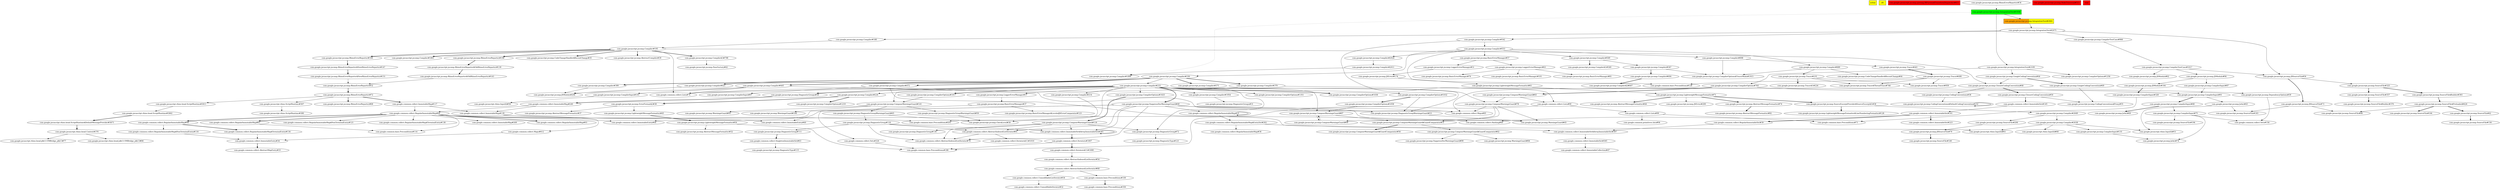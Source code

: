 digraph enhanced {
	"ochiai" [style=striped shape=box fillcolor="yellow"];
	"d4" [style=striped shape=box fillcolor="yellow"];
	"com.google.javascript.jscomp.parsing.IRFactory$TransformDispatcher#611" [style=striped shape=box fillcolor="red"];
	"com.google.javascript.jscomp.IntegrationTest#1938" [style=striped shape=box fillcolor="green"];
	"com.google.javascript.jscomp.IntegrationTest#2041" [style=striped shape=box fillcolor="orange:yellow"];
	"com.google.javascript.jscomp.NodeTraversal#511" [style=striped shape=box fillcolor="red"];
	"real" [style=striped shape=box fillcolor="red"];
	"com.google.common.collect.RegularImmutableMap$NonTerminalEntry#116" -> "com.google.common.collect.ImmutableEntry#34";
	"com.google.common.collect.RegularImmutableMap$TerminalEntry#134" -> "com.google.common.collect.ImmutableEntry#34";
	"com.google.common.collect.Maps#612" -> "com.google.common.collect.ImmutableEntry#34";
	"com.google.javascript.jscomp.Compiler#2011" -> "com.google.javascript.jscomp.Compiler#1890";
	"com.google.javascript.jscomp.IntegrationTest#1938" -> "com.google.javascript.jscomp.Compiler#1890" [style=dotted];
	"com.google.common.collect.RegularImmutableMap#98" -> "com.google.common.collect.RegularImmutableMap$NonTerminalEntry#116";
	"com.google.javascript.jscomp.RhinoErrorReporter$NewRhinoErrorReporter#147" -> "com.google.javascript.jscomp.RhinoErrorReporter$NewRhinoErrorReporter#151" [style=bold];
	"com.google.javascript.jscomp.Compiler#336" -> "com.google.javascript.jscomp.Compiler#445" [style=bold];
	"com.google.javascript.jscomp.CompilerInput#91" -> "com.google.javascript.jscomp.CompilerInput#68" [style=bold];
	"com.google.javascript.jscomp.Compiler#553" -> "com.google.javascript.jscomp.Compiler#569";
	"com.google.javascript.jscomp.LightweightMessageFormatter#71" -> "com.google.javascript.jscomp.SourceExcerptProvider$SourceExcerpt$1#36" [style=bold];
	"com.google.javascript.jscomp.SourceFile#325" -> "com.google.javascript.jscomp.SourceFile$Builder#393" [style=bold];
	"com.google.javascript.jscomp.Compiler#889" -> "com.google.javascript.jscomp.CompilerOptions$TracerMode#1915";
	"com.google.javascript.jscomp.Compiler#898" -> "com.google.javascript.jscomp.CompilerOptions$TracerMode#1915";
	"com.google.javascript.jscomp.Compiler#587" -> "com.google.javascript.jscomp.CompilerOptions$TracerMode#1915";
	"com.google.javascript.jscomp.ComposeWarningsGuard$GuardComparator#62" -> "com.google.javascript.jscomp.WarningsGuard#84";
	"com.google.javascript.jscomp.JSSourceFile#73" -> "com.google.javascript.jscomp.SourceFile#86";
	"com.google.javascript.jscomp.SourceFile$Preloaded#424" -> "com.google.javascript.jscomp.SourceFile#86";
	"com.google.common.collect.ImmutableSet#161" -> "com.google.common.collect.Hashing#40";
	"com.google.common.collect.RegularImmutableMap#48" -> "com.google.common.collect.Hashing#40";
	"com.google.javascript.jscomp.CompilerOptions#1032" -> "com.google.javascript.jscomp.CompilerOptions#1058" [style=bold];
	"com.google.common.collect.RegularImmutableMap#48" -> "com.google.common.collect.RegularImmutableMap$NonTerminalEntry#121";
	"com.google.javascript.jscomp.Compiler#542" -> "com.google.javascript.jscomp.Compiler#553";
	"com.google.javascript.jscomp.Compiler#195" -> "com.google.javascript.jscomp.Compiler$3#798" [style=bold];
	"com.google.javascript.jscomp.JSSourceFile#79" -> "com.google.javascript.jscomp.SourceFile#140" [style=bold];
	"com.google.javascript.rhino.head.Context#376" -> "com.google.javascript.rhino.head.jdk13.VMBridge_jdk13#66";
	"com.google.javascript.jscomp.IntegrationTest#2041" -> "com.google.javascript.jscomp.IntegrationTest#2075";
	"com.google.javascript.jscomp.Compiler#224" -> "com.google.javascript.jscomp.ErrorFormat$2#38" [style=bold];
	"com.google.javascript.jscomp.Compiler#553" -> "com.google.common.base.Preconditions#128";
	"com.google.javascript.jscomp.Tracer#408" -> "com.google.common.base.Preconditions#128";
	"com.google.javascript.jscomp.JSModule#104" -> "com.google.javascript.jscomp.CompilerInput#328" [style=bold];
	"com.google.javascript.jscomp.Tracer#441" -> "com.google.javascript.jscomp.Tracer#408" [style=bold];
	"com.google.javascript.jscomp.RhinoErrorReporter#32" -> "com.google.javascript.jscomp.RhinoErrorReporter#72" [style=bold];
	"com.google.javascript.jscomp.ComposeWarningsGuard#141" -> "com.google.javascript.jscomp.WarningsGuard#95";
	"com.google.common.collect.ImmutableEntry#34" -> "com.google.common.collect.AbstractMapEntry#33" [style=bold];
	"com.google.javascript.jscomp.Compiler#445" -> "com.google.javascript.jscomp.CompilerInput#103";
	"com.google.javascript.jscomp.SourceExcerptProvider$SourceExcerpt$1#36" -> "com.google.javascript.jscomp.Compiler#2049";
	"com.google.javascript.jscomp.Compiler#336" -> "com.google.javascript.jscomp.Compiler#421" [style=bold];
	"com.google.javascript.jscomp.IntegrationTest#2075" -> "com.google.javascript.jscomp.Compiler#542";
	"com.google.common.collect.ImmutableSet#161" -> "com.google.common.collect.ImmutableSet#223" [style=bold];
	"com.google.javascript.jscomp.ComposeWarningsGuard#83" -> "com.google.common.collect.Lists#90";
	"com.google.javascript.jscomp.Compiler#542" -> "com.google.common.collect.Lists#90";
	"com.google.javascript.jscomp.SourceFile#357" -> "com.google.javascript.jscomp.SourceFile$Builder#370" [style=bold];
	"com.google.javascript.jscomp.RhinoErrorReporter#72" -> "com.google.javascript.rhino.head.ScriptRuntime#3611";
	"com.google.javascript.jscomp.CompilerTestCase#966" -> "com.google.javascript.jscomp.CompilerTestCase#1017";
	"com.google.common.collect.Lists#90" -> "com.google.common.collect.Lists#99";
	"com.google.common.collect.RegularImmutableMap#48" -> "com.google.common.collect.ImmutableEntry#44";
	"com.google.javascript.jscomp.SuppressDocWarningsGuard#40" -> "com.google.common.collect.ImmutableEntry#44";
	"com.google.common.collect.RegularImmutableMap#48" -> "com.google.common.collect.ImmutableEntry#40";
	"com.google.javascript.jscomp.SuppressDocWarningsGuard#40" -> "com.google.common.collect.ImmutableEntry#40";
	"com.google.javascript.jscomp.Compiler#604" -> "com.google.javascript.jscomp.Compiler$2#607" [style=bold];
	"com.google.javascript.jscomp.BasicErrorManager#37" -> "com.google.common.collect.Sets#324";
	"com.google.javascript.jscomp.SourceFile#325" -> "com.google.javascript.jscomp.SourceFile#357" [style=bold];
	"com.google.javascript.jscomp.Compiler#195" -> "com.google.javascript.jscomp.Compiler#1861" [style=bold];
	"com.google.javascript.jscomp.Compiler#2049" -> "com.google.javascript.jscomp.Compiler#2038";
	"com.google.javascript.jscomp.Compiler#445" -> "com.google.javascript.jscomp.JSModule#204";
	"com.google.javascript.jscomp.Compiler#399" -> "com.google.javascript.jscomp.JSModule#204";
	"com.google.javascript.jscomp.Compiler#421" -> "com.google.javascript.jscomp.JSModule#204";
	"com.google.javascript.jscomp.Compiler#553" -> "com.google.javascript.jscomp.Compiler#898";
	"com.google.javascript.jscomp.CompilerOptions#1025" -> "com.google.javascript.jscomp.ComposeWarningsGuard#118" [style=bold];
	"com.google.javascript.jscomp.Compiler#233" -> "com.google.javascript.jscomp.SuppressDocWarningsGuard#40" [style=bold];
	"com.google.javascript.jscomp.IntegrationTest#2109" -> "com.google.javascript.jscomp.CompilerOptions#765";
	"com.google.javascript.jscomp.RhinoErrorReporter#104" -> "com.google.javascript.jscomp.RhinoErrorReporter$NewRhinoErrorReporter#147" [style=bold];
	"com.google.javascript.jscomp.RhinoErrorReporter#72" -> "com.google.javascript.jscomp.RhinoErrorReporter#68" [style=bold];
	"com.google.common.collect.RegularImmutableMap#48" -> "com.google.common.collect.RegularImmutableMap$TerminalEntry#138";
	"com.google.javascript.jscomp.ClosureCodingConvention#46" -> "com.google.javascript.jscomp.CodingConventions#38";
	"com.google.javascript.jscomp.Compiler#2049" -> "com.google.javascript.jscomp.SourceFile#206";
	"com.google.common.collect.RegularImmutableMap#98" -> "com.google.common.collect.RegularImmutableMap$TerminalEntry#134" [style=bold];
	"com.google.javascript.jscomp.JSSourceFile#56" -> "com.google.javascript.jscomp.SourceFile#325";
	"com.google.javascript.jscomp.RhinoErrorReporter#108" -> "com.google.javascript.jscomp.RhinoErrorReporter$OldRhinoErrorReporter#139" [style=bold];
	"com.google.javascript.jscomp.Compiler#553" -> "com.google.javascript.jscomp.Compiler#889";
	"com.google.common.collect.Iterators$11#1008" -> "com.google.common.collect.AbstractIndexedListIterator#54";
	"com.google.javascript.jscomp.LoggerErrorManager#51" -> "com.google.javascript.jscomp.JSError#174";
	"com.google.common.collect.ImmutableSet#161" -> "com.google.common.collect.RegularImmutableSet#39" [style=bold];
	"com.google.javascript.jscomp.ComposeWarningsGuard$GuardComparator#62" -> "com.google.javascript.jscomp.SuppressDocWarningsGuard#99";
	"com.google.javascript.jscomp.IntegrationTest#1938" -> "com.google.javascript.jscomp.IntegrationTest#2041";
	"com.google.javascript.jscomp.Tracer#235" -> "com.google.javascript.jscomp.Tracer#959";
	"com.google.javascript.jscomp.Tracer#408" -> "com.google.javascript.jscomp.Tracer#959";
	"com.google.javascript.jscomp.ComposeWarningsGuard#118" -> "com.google.common.collect.ImmutableSet$ArrayImmutableSet#393";
	"com.google.javascript.jscomp.SuppressDocWarningsGuard#40" -> "com.google.common.collect.ImmutableSet$ArrayImmutableSet#393";
	"com.google.common.collect.ImmutableSet$ArrayImmutableSet#393" -> "com.google.common.collect.ImmutableSet$ArrayImmutableSet#393";
	"com.google.javascript.jscomp.DiagnosticGroup#118" -> "com.google.common.collect.ImmutableSet$ArrayImmutableSet#393";
	"com.google.javascript.jscomp.RhinoErrorReporter$OldRhinoErrorReporter#139" -> "com.google.javascript.jscomp.RhinoErrorReporter$OldRhinoErrorReporter#143" [style=bold];
	"com.google.javascript.rhino.head.ScriptRuntime$DefaultMessageProvider#3671" -> "com.google.javascript.rhino.head.Context#376" [style=bold];
	"com.google.javascript.jscomp.Compiler#188" -> "com.google.javascript.jscomp.Compiler#195";
	"com.google.common.collect.RegularImmutableSet#39" -> "com.google.common.collect.ImmutableSet$ArrayImmutableSet#397";
	"com.google.common.collect.RegularImmutableMap$EntrySet#202" -> "com.google.common.collect.ImmutableSet$ArrayImmutableSet#397";
	"com.google.common.collect.RegularImmutableMap$EntrySet#202" -> "com.google.common.collect.RegularImmutableMap#36";
	"com.google.javascript.jscomp.SuppressDocWarningsGuard#40" -> "com.google.common.collect.RegularImmutableMap#35";
	"com.google.common.collect.RegularImmutableMap#35" -> "com.google.common.collect.RegularImmutableMap#35";
	"com.google.common.collect.ImmutableSet#365" -> "com.google.common.collect.ImmutableCollection#47";
	"com.google.javascript.jscomp.Compiler#472" -> "com.google.javascript.jscomp.CompilerInput#97";
	"com.google.javascript.jscomp.ComposeWarningsGuard$GuardComparator#51" -> "com.google.javascript.jscomp.ComposeWarningsGuard$GuardComparator#62";
	"com.google.javascript.jscomp.JSModule#94" -> "com.google.javascript.jscomp.JSModule#104";
	"com.google.javascript.jscomp.CompilerInput#87" -> "com.google.javascript.jscomp.CompilerInput#91";
	"com.google.javascript.jscomp.Compiler#379" -> "com.google.javascript.jscomp.CompilerInput#91";
	"com.google.javascript.jscomp.Compiler#1954" -> "com.google.javascript.jscomp.DiagnosticGroups#31";
	"com.google.javascript.jscomp.IntegrationTest#2075" -> "com.google.javascript.jscomp.JSSourceFile#56";
	"com.google.javascript.jscomp.CompilerTestCase#1017" -> "com.google.javascript.jscomp.JSSourceFile#56";
	"com.google.common.collect.AbstractIndexedListIterator#54" -> "com.google.common.collect.AbstractIndexedListIterator#68";
	"com.google.javascript.jscomp.DiagnosticGroupWarningsGuard#33" -> "com.google.javascript.jscomp.WarningsGuard#45";
	"com.google.javascript.jscomp.SuppressDocWarningsGuard#40" -> "com.google.javascript.jscomp.WarningsGuard#45";
	"com.google.javascript.jscomp.ComposeWarningsGuard#78" -> "com.google.javascript.jscomp.WarningsGuard#45";
	"com.google.javascript.jscomp.RhinoErrorReporter#72" -> "com.google.common.collect.ImmutableMap#117" [style=bold];
	"com.google.javascript.jscomp.IntegrationTest#2075" -> "com.google.javascript.jscomp.Compiler#188";
	"com.google.javascript.jscomp.ComposeWarningsGuard#78" -> "com.google.javascript.jscomp.ComposeWarningsGuard$GuardComparator#51";
	"com.google.javascript.jscomp.ComposeWarningsGuard#87" -> "com.google.javascript.jscomp.ComposeWarningsGuard$GuardComparator#51";
	"com.google.javascript.jscomp.JSModule#94" -> "com.google.javascript.jscomp.CompilerInput#87";
	"com.google.javascript.jscomp.ClosureCodingConvention#50" -> "com.google.javascript.jscomp.CodingConventions$Proxy#55";
	"com.google.javascript.jscomp.GoogleCodingConvention#49" -> "com.google.javascript.jscomp.CodingConventions$Proxy#55";
	"com.google.javascript.jscomp.SourceFile$Builder#393" -> "com.google.javascript.jscomp.SourceFile$Preloaded#424" [style=bold];
	"com.google.javascript.jscomp.ComposeWarningsGuard#118" -> "com.google.common.collect.AbstractIndexedListIterator#76";
	"com.google.common.collect.AbstractIndexedListIterator#81" -> "com.google.common.collect.AbstractIndexedListIterator#76";
	"com.google.javascript.jscomp.SuppressDocWarningsGuard#40" -> "com.google.common.collect.AbstractIndexedListIterator#76";
	"com.google.javascript.jscomp.DiagnosticGroup#118" -> "com.google.common.collect.AbstractIndexedListIterator#76";
	"com.google.javascript.jscomp.ComposeWarningsGuard$GuardComparator#51" -> "com.google.javascript.jscomp.ComposeWarningsGuard$GuardComparator#56" [style=bold];
	"com.google.javascript.rhino.head.Context#376" -> "com.google.javascript.rhino.head.jdk13.VMBridge_jdk13#77";
	"com.google.javascript.jscomp.Compiler#233" -> "com.google.javascript.jscomp.LoggerErrorManager#37";
	"com.google.common.collect.RegularImmutableMap#35" -> "com.google.common.collect.RegularImmutableMap$EntrySet#202";
	"com.google.javascript.jscomp.CompilerInput#68" -> "com.google.javascript.jscomp.CompilerInput#75";
	"com.google.javascript.jscomp.Compiler$3#798" -> "com.google.javascript.jscomp.PassFactory#42";
	"com.google.javascript.rhino.ScriptRuntime#367" -> "com.google.javascript.rhino.ScriptRuntime#380";
	"com.google.javascript.jscomp.SourceFile#206" -> "com.google.javascript.jscomp.JSSourceFile#79";
	"com.google.javascript.jscomp.ComposeWarningsGuard#118" -> "com.google.common.collect.AbstractIndexedListIterator#81";
	"com.google.javascript.jscomp.SuppressDocWarningsGuard#40" -> "com.google.common.collect.AbstractIndexedListIterator#81";
	"com.google.javascript.jscomp.DiagnosticGroup#118" -> "com.google.common.collect.AbstractIndexedListIterator#81";
	"com.google.common.collect.Lists#90" -> "com.google.common.base.Preconditions#186";
	"com.google.common.collect.Iterators#1007" -> "com.google.common.base.Preconditions#186";
	"com.google.javascript.jscomp.LightweightMessageFormatter#50" -> "com.google.common.base.Preconditions#186";
	"com.google.common.collect.Sets#324" -> "com.google.common.base.Preconditions#186";
	"com.google.javascript.jscomp.JSSourceFile#56" -> "com.google.javascript.jscomp.JSSourceFile#73" [style=bold];
	"com.google.javascript.jscomp.Tracer#235" -> "com.google.javascript.jscomp.Tracer$1#224" [style=bold];
	"com.google.javascript.jscomp.DiagnosticGroupWarningsGuard#45" -> "com.google.javascript.jscomp.CheckLevel#30";
	"com.google.javascript.jscomp.Compiler#233" -> "com.google.javascript.jscomp.CheckLevel#30";
	"com.google.javascript.jscomp.DiagnosticGroupWarningsGuard#50" -> "com.google.javascript.jscomp.CheckLevel#30";
	"com.google.javascript.jscomp.BasicErrorManager#57" -> "com.google.javascript.jscomp.LoggerErrorManager#51";
	"com.google.javascript.jscomp.Compiler#472" -> "com.google.javascript.rhino.InputId#61";
	"com.google.javascript.jscomp.Compiler#2038" -> "com.google.javascript.rhino.InputId#61";
	"com.google.common.collect.ImmutableMap#117" -> "com.google.common.collect.ImmutableMap#139";
	"com.google.common.collect.ImmutableMap#240" -> "com.google.common.collect.ImmutableMap#139";
	"com.google.javascript.jscomp.LoggerErrorManager#63" -> "com.google.javascript.jscomp.BasicErrorManager#76";
	"com.google.javascript.jscomp.CompilerOptions#1032" -> "com.google.javascript.jscomp.DiagnosticGroupWarningsGuard#33";
	"com.google.javascript.jscomp.SuppressDocWarningsGuard#40" -> "com.google.javascript.jscomp.DiagnosticGroupWarningsGuard#33";
	"com.google.javascript.jscomp.Compiler#233" -> "com.google.javascript.jscomp.DiagnosticGroupWarningsGuard#33";
	"com.google.javascript.jscomp.Compiler#587" -> "com.google.javascript.jscomp.Compiler#604" [style=bold];
	"com.google.javascript.jscomp.SourceExcerptProvider$SourceExcerpt$1#36" -> "com.google.javascript.jscomp.LightweightMessageFormatter$LineNumberingFormatter#126" [style=bold];
	"com.google.common.collect.ImmutableSet#145" -> "com.google.common.collect.ImmutableSet#161";
	"com.google.javascript.jscomp.AbstractMessageFormatter#74" -> "com.google.javascript.jscomp.AbstractMessageFormatter#82" [style=bold];
	"com.google.javascript.jscomp.JSError#174" -> "com.google.javascript.jscomp.LightweightMessageFormatter#61";
	"com.google.common.collect.Iterators#1007" -> "com.google.common.collect.Iterators$11#1008" [style=bold];
	"com.google.javascript.jscomp.SuppressDocWarningsGuard#40" -> "com.google.common.collect.Maps#85";
	"com.google.javascript.jscomp.CompilerOptions#765" -> "com.google.common.collect.Maps#85";
	"com.google.javascript.jscomp.ComposeWarningsGuard#78" -> "com.google.common.collect.Maps#85";
	"com.google.javascript.jscomp.Compiler#445" -> "com.google.common.collect.Maps#85";
	"com.google.javascript.jscomp.Compiler#2038" -> "com.google.javascript.rhino.InputId#66";
	"com.google.javascript.jscomp.CompilerTestCase#1017" -> "com.google.javascript.jscomp.JSModule#62";
	"com.google.javascript.jscomp.IntegrationTest#1938" -> "com.google.javascript.jscomp.IntegrationTest#2109";
	"com.google.javascript.jscomp.LoggerErrorManager#63" -> "com.google.javascript.jscomp.BasicErrorManager#101";
	"com.google.javascript.jscomp.Compiler#224" -> "com.google.javascript.jscomp.CompilerOptions#1219" [style=bold];
	"com.google.javascript.jscomp.RhinoErrorReporter#34" -> "com.google.javascript.jscomp.IntegrationTest#1938" [style=dotted];
	"com.google.javascript.jscomp.DiagnosticGroup#118" -> "com.google.javascript.jscomp.DiagnosticGroup#111";
	"com.google.javascript.jscomp.Compiler#569" -> "com.google.javascript.jscomp.Compiler$1#569" [style=bold];
	"com.google.javascript.jscomp.ComposeWarningsGuard#118" -> "com.google.javascript.jscomp.DiagnosticGroup#72";
	"com.google.javascript.jscomp.Compiler#233" -> "com.google.javascript.jscomp.DiagnosticGroup#72";
	"com.google.javascript.jscomp.Compiler#336" -> "com.google.javascript.jscomp.Compiler#399" [style=bold];
	"com.google.javascript.jscomp.DiagnosticGroups#58" -> "com.google.common.collect.ImmutableMap#240" [style=bold];
	"com.google.common.collect.AbstractIndexedListIterator#81" -> "com.google.common.collect.Iterators$11#1010";
	"com.google.javascript.jscomp.CompilerInput#75" -> "com.google.common.collect.Sets#156";
	"com.google.javascript.jscomp.DependencyOptions#39" -> "com.google.common.collect.Sets#156";
	"com.google.javascript.rhino.head.ScriptRuntime#3662" -> "com.google.javascript.rhino.head.ScriptRuntime$DefaultMessageProvider#3671" [style=bold];
	"com.google.javascript.jscomp.RhinoErrorReporter#72" -> "com.google.javascript.rhino.ScriptRuntime#367";
	"com.google.javascript.jscomp.LightweightMessageFormatter#45" -> "com.google.javascript.jscomp.LightweightMessageFormatter#50" [style=bold];
	"com.google.javascript.jscomp.GoogleCodingConvention#44" -> "com.google.javascript.jscomp.ClosureCodingConvention#46";
	"com.google.javascript.jscomp.Compiler#195" -> "com.google.javascript.jscomp.ClosureCodingConvention#46";
	"com.google.javascript.jscomp.LightweightMessageFormatter#71" -> "com.google.javascript.jscomp.AbstractMessageFormatter#74" [style=bold];
	"com.google.javascript.jscomp.DiagnosticGroupWarningsGuard#45" -> "com.google.javascript.jscomp.DiagnosticGroup#118";
	"com.google.javascript.jscomp.ComposeWarningsGuard#83" -> "com.google.javascript.jscomp.ComposeWarningsGuard#78";
	"com.google.javascript.jscomp.Compiler#233" -> "com.google.javascript.jscomp.ComposeWarningsGuard#78";
	"com.google.javascript.jscomp.CompilerInput#75" -> "com.google.javascript.jscomp.SourceFile#194";
	"com.google.javascript.jscomp.DiagnosticGroup#111" -> "com.google.common.collect.SingletonImmutableSet#63" [style=bold];
	"com.google.javascript.jscomp.ClosureCodingConvention#46" -> "com.google.javascript.jscomp.ClosureCodingConvention#50" [style=bold];
	"com.google.javascript.jscomp.Compiler#233" -> "com.google.javascript.jscomp.CompilerOptions#1351";
	"com.google.common.collect.ImmutableMap#117" -> "com.google.common.collect.RegularImmutableMap#48";
	"com.google.common.collect.ImmutableMap#240" -> "com.google.common.collect.RegularImmutableMap#48";
	"com.google.common.collect.RegularImmutableMap#48" -> "com.google.common.collect.ImmutableMap#269";
	"com.google.javascript.jscomp.LoggerErrorManager#63" -> "com.google.javascript.jscomp.BasicErrorManager#81";
	"com.google.javascript.jscomp.BasicErrorManager#57" -> "com.google.javascript.jscomp.LoggerErrorManager#63";
	"com.google.javascript.jscomp.Compiler#336" -> "com.google.javascript.jscomp.Compiler#371" [style=bold];
	"com.google.javascript.jscomp.Compiler#889" -> "com.google.javascript.jscomp.Tracer#235";
	"com.google.common.collect.SingletonImmutableSet#63" -> "com.google.javascript.jscomp.DiagnosticType#115";
	"com.google.javascript.jscomp.Compiler#336" -> "com.google.javascript.jscomp.Compiler#379" [style=bold];
	"com.google.javascript.jscomp.IntegrationTest#2075" -> "com.google.javascript.jscomp.CompilerTestCase#966";
	"com.google.javascript.jscomp.LightweightMessageFormatter#61" -> "com.google.javascript.jscomp.LightweightMessageFormatter#71";
	"com.google.common.collect.AbstractIndexedListIterator#68" -> "com.google.common.collect.UnmodifiableListIterator#34";
	"com.google.javascript.jscomp.Compiler#233" -> "com.google.javascript.jscomp.DiagnosticGroups#58" [style=bold];
	"com.google.javascript.jscomp.CompilerInput#91" -> "com.google.javascript.jscomp.JsAst#43";
	"com.google.common.collect.UnmodifiableListIterator#34" -> "com.google.common.collect.UnmodifiableIterator#32";
	"com.google.javascript.jscomp.Compiler#553" -> "com.google.javascript.jscomp.Compiler#2024";
	"com.google.javascript.jscomp.LightweightMessageFormatter#50" -> "com.google.javascript.jscomp.AbstractMessageFormatter#32";
	"com.google.javascript.jscomp.Compiler#898" -> "com.google.javascript.jscomp.Tracer#441";
	"com.google.javascript.jscomp.ErrorFormat$2#38" -> "com.google.javascript.jscomp.AbstractMessageFormatter#37";
	"com.google.javascript.jscomp.SourceFile$Preloaded#424" -> "com.google.javascript.jscomp.SourceFile#164" [style=bold];
	"com.google.javascript.jscomp.ComposeWarningsGuard#78" -> "com.google.javascript.jscomp.ComposeWarningsGuard#99";
	"com.google.javascript.jscomp.ComposeWarningsGuard#87" -> "com.google.javascript.jscomp.ComposeWarningsGuard#99";
	"com.google.javascript.jscomp.ComposeWarningsGuard#141" -> "com.google.javascript.jscomp.WarningsGuard#106";
	"com.google.javascript.jscomp.DiagnosticGroup#72" -> "com.google.javascript.jscomp.DiagnosticType#121";
	"com.google.common.collect.ImmutableSet$ArrayImmutableSet#397" -> "com.google.common.collect.ImmutableSet#365";
	"com.google.javascript.jscomp.IntegrationTest#2109" -> "com.google.javascript.jscomp.GoogleCodingConvention#44";
	"com.google.common.collect.AbstractIndexedListIterator#68" -> "com.google.common.base.Preconditions#330";
	"com.google.javascript.jscomp.LoggerErrorManager#37" -> "com.google.javascript.jscomp.BasicErrorManager#37";
	"com.google.common.collect.Lists#99" -> "com.google.common.primitives.Ints#94";
	"com.google.javascript.jscomp.GoogleCodingConvention#44" -> "com.google.javascript.jscomp.GoogleCodingConvention#49" [style=bold];
	"com.google.common.collect.ImmutableMap#139" -> "com.google.common.collect.Maps#612";
	"com.google.javascript.jscomp.Compiler#195" -> "com.google.common.collect.Lists#74";
	"com.google.javascript.jscomp.Compiler#233" -> "com.google.common.collect.Lists#74";
	"com.google.javascript.jscomp.Compiler#379" -> "com.google.common.collect.Lists#74";
	"com.google.javascript.jscomp.Compiler#445" -> "com.google.common.collect.Lists#74";
	"com.google.javascript.jscomp.Compiler#233" -> "com.google.javascript.jscomp.ComposeWarningsGuard#141";
	"com.google.javascript.jscomp.CompilerOptions#1017" -> "com.google.javascript.jscomp.ComposeWarningsGuard#141";
	"com.google.javascript.jscomp.Compiler#2024" -> "com.google.javascript.jscomp.Compiler#2011";
	"com.google.javascript.jscomp.CompilerOptions#765" -> "com.google.javascript.jscomp.ComposeWarningsGuard#83" [style=bold];
	"com.google.javascript.jscomp.Compiler#2038" -> "com.google.javascript.jscomp.CompilerInput#135";
	"com.google.javascript.jscomp.SourceFile$Preloaded#424" -> "com.google.javascript.jscomp.SourceFile#42" [style=bold];
	"com.google.common.collect.Lists#99" -> "com.google.common.base.Preconditions#71";
	"com.google.javascript.jscomp.CompilerInput#328" -> "com.google.common.base.Preconditions#71";
	"com.google.javascript.jscomp.Compiler#336" -> "com.google.javascript.jscomp.Compiler#233";
	"com.google.javascript.jscomp.Compiler#336" -> "com.google.javascript.jscomp.Compiler#472" [style=bold];
	"com.google.javascript.jscomp.IntegrationTest#2109" -> "com.google.javascript.jscomp.CompilerOptions#1256";
	"com.google.javascript.jscomp.Compiler#233" -> "com.google.javascript.jscomp.ComposeWarningsGuard#87";
	"com.google.javascript.jscomp.CompilerOptions#1058" -> "com.google.javascript.jscomp.ComposeWarningsGuard#87";
	"com.google.javascript.jscomp.ComposeWarningsGuard#99" -> "com.google.javascript.jscomp.ComposeWarningsGuard#87";
	"com.google.javascript.jscomp.LightweightMessageFormatter#71" -> "com.google.javascript.jscomp.JSError#200";
	"com.google.javascript.jscomp.Compiler#233" -> "com.google.javascript.jscomp.CompilerOptions#1017" [style=bold];
	"com.google.javascript.jscomp.JSSourceFile#73" -> "com.google.javascript.jscomp.SourceFile#183";
	"com.google.javascript.jscomp.JsAst#43" -> "com.google.javascript.jscomp.SourceFile#183";
	"com.google.javascript.jscomp.CompilerInput#68" -> "com.google.javascript.jscomp.JsAst#69" [style=bold];
	"com.google.common.collect.ImmutableMap#139" -> "com.google.common.base.Preconditions#203";
	"com.google.javascript.jscomp.Compiler#214" -> "com.google.common.base.Preconditions#203";
	"com.google.javascript.jscomp.ErrorFormat$2#38" -> "com.google.javascript.jscomp.LightweightMessageFormatter#45";
	"com.google.javascript.jscomp.CompilerTestCase#1017" -> "com.google.javascript.jscomp.JSModule#94";
	"com.google.common.collect.RegularImmutableMap#48" -> "com.google.common.collect.RegularImmutableMap#81" [style=bold];
	"com.google.javascript.jscomp.Compiler#195" -> "com.google.javascript.jscomp.CodeChangeHandler$RecentChange#35" [style=bold];
	"com.google.javascript.jscomp.Compiler#233" -> "com.google.javascript.jscomp.Compiler#1954";
	"com.google.javascript.jscomp.Compiler#233" -> "com.google.javascript.jscomp.CompilerOptions#1025";
	"com.google.javascript.jscomp.Compiler#553" -> "com.google.javascript.jscomp.BasicErrorManager#57";
	"com.google.javascript.jscomp.ComposeWarningsGuard#141" -> "com.google.javascript.jscomp.DiagnosticGroupWarningsGuard#50";
	"com.google.javascript.jscomp.Compiler#569" -> "com.google.javascript.jscomp.Compiler#587";
	"com.google.javascript.jscomp.Compiler#233" -> "com.google.javascript.jscomp.Compiler#224";
	"com.google.javascript.jscomp.Compiler#195" -> "com.google.javascript.jscomp.RhinoErrorReporter#108" [style=bold];
	"com.google.javascript.jscomp.ClosureCodingConvention#50" -> "com.google.common.collect.ImmutableSet#145" [style=bold];
	"com.google.javascript.jscomp.Compiler#233" -> "com.google.javascript.jscomp.CompilerOptions#1032";
	"com.google.common.base.Preconditions#330" -> "com.google.common.base.Preconditions#350" [style=bold];
	"com.google.javascript.jscomp.BasicErrorManager#37" -> "com.google.javascript.jscomp.BasicErrorManager$LeveledJSErrorComparator#123";
	"com.google.common.collect.RegularImmutableMap#81" -> "com.google.common.base.Preconditions#114";
	"com.google.common.collect.RegularImmutableMap#48" -> "com.google.common.base.Preconditions#114";
	"com.google.javascript.jscomp.Compiler#195" -> "com.google.javascript.jscomp.RhinoErrorReporter#104" [style=bold];
	"com.google.javascript.jscomp.RhinoErrorReporter$OldRhinoErrorReporter#143" -> "com.google.javascript.jscomp.RhinoErrorReporter#32";
	"com.google.javascript.jscomp.RhinoErrorReporter$NewRhinoErrorReporter#151" -> "com.google.javascript.jscomp.RhinoErrorReporter#32";
	"com.google.javascript.jscomp.CodingConventions#38" -> "com.google.javascript.jscomp.CodingConventions$DefaultCodingConvention#232";
	"com.google.javascript.jscomp.CodingConventions$DefaultCodingConvention#232" -> "com.google.javascript.jscomp.CodingConventions$DefaultCodingConvention#232";
	"com.google.javascript.jscomp.Tracer#235" -> "com.google.javascript.jscomp.Tracer$ThreadTrace#746";
	"com.google.javascript.jscomp.Tracer#408" -> "com.google.javascript.jscomp.Tracer$ThreadTrace#746";
	"com.google.javascript.jscomp.CompilerInput#135" -> "com.google.javascript.jscomp.JsAst#74";
	"com.google.javascript.jscomp.CompilerInput#75" -> "com.google.javascript.jscomp.JsAst#74";
	"com.google.javascript.jscomp.Compiler#889" -> "com.google.javascript.jscomp.CodeChangeHandler$RecentChange#44";
	"com.google.common.collect.RegularImmutableMap#48" -> "com.google.common.collect.RegularImmutableMap#93" [style=bold];
	"com.google.javascript.jscomp.LightweightMessageFormatter#71" -> "com.google.javascript.jscomp.AbstractMessageFormatter#44" [style=bold];
	"com.google.common.collect.ImmutableSet$ArrayImmutableSet#393" -> "com.google.common.collect.Iterators#1007" [style=bold];
	"com.google.javascript.jscomp.JsAst#43" -> "com.google.javascript.rhino.InputId#51";
	"com.google.javascript.jscomp.Compiler#2038" -> "com.google.javascript.rhino.InputId#51";
	"com.google.javascript.jscomp.ComposeWarningsGuard#118" -> "com.google.javascript.jscomp.DiagnosticGroup#130";
	"com.google.javascript.jscomp.Compiler#233" -> "com.google.javascript.jscomp.CompilerOptions#1036" [style=bold];
	"com.google.javascript.jscomp.Compiler#233" -> "com.google.javascript.jscomp.Compiler#214";
	"com.google.common.collect.RegularImmutableMap#48" -> "com.google.common.collect.RegularImmutableMap#98" [style=bold];
	"com.google.javascript.jscomp.Compiler#553" -> "com.google.javascript.jscomp.Compiler#336";
	"com.google.javascript.jscomp.SourceFile#42" -> "com.google.javascript.jscomp.SourceFile#156" [style=bold];
	"com.google.javascript.jscomp.CompilerOptions#765" -> "com.google.javascript.jscomp.DependencyOptions#39";
	"com.google.javascript.jscomp.ComposeWarningsGuard#141" -> "com.google.javascript.jscomp.DiagnosticGroupWarningsGuard#45";
	"com.google.javascript.rhino.head.ScriptRuntime#3611" -> "com.google.javascript.rhino.head.ScriptRuntime#3662";
	"com.google.javascript.jscomp.CompilerInput#103" -> "com.google.javascript.rhino.InputId#56";
	"com.google.javascript.jscomp.Compiler#195" -> "com.google.javascript.jscomp.AbstractCompiler#39" [style=bold];
}
